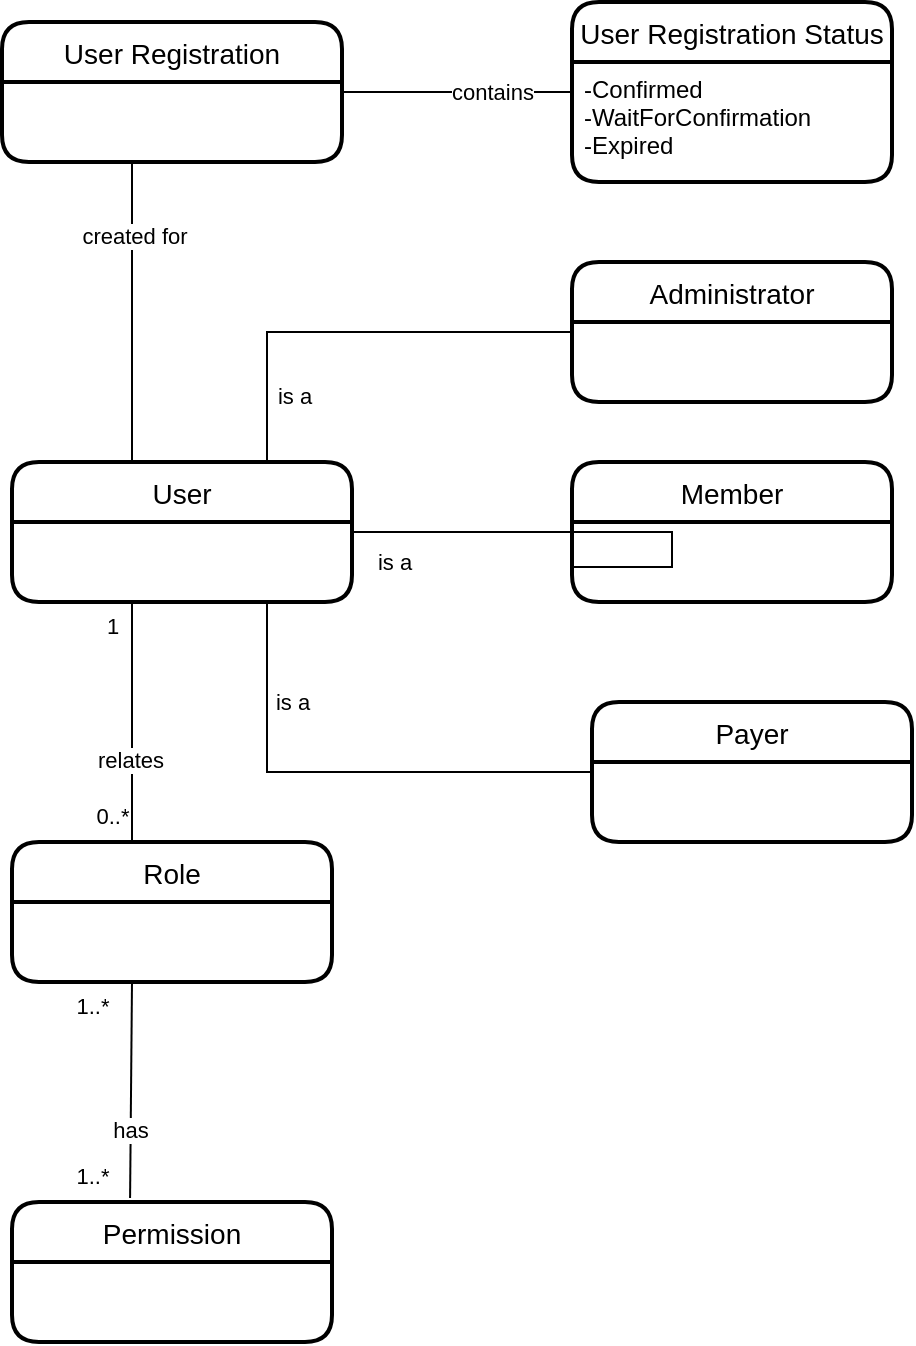 <mxfile version="13.9.8" type="github">
  <diagram id="XdgkQSht_issO96r3R7Y" name="Page-1">
    <mxGraphModel dx="1426" dy="794" grid="1" gridSize="10" guides="1" tooltips="1" connect="1" arrows="1" fold="1" page="1" pageScale="1" pageWidth="1169" pageHeight="1654" math="0" shadow="0">
      <root>
        <mxCell id="0" />
        <mxCell id="1" parent="0" />
        <mxCell id="KnOsRlaBw3bWj0cwvnL0-1" value="User" style="swimlane;childLayout=stackLayout;horizontal=1;startSize=30;horizontalStack=0;rounded=1;fontSize=14;fontStyle=0;strokeWidth=2;resizeParent=0;resizeLast=1;shadow=0;dashed=0;align=center;" vertex="1" parent="1">
          <mxGeometry x="110" y="260" width="170" height="70" as="geometry">
            <mxRectangle x="160" y="130" width="60" height="30" as="alternateBounds" />
          </mxGeometry>
        </mxCell>
        <mxCell id="KnOsRlaBw3bWj0cwvnL0-3" value="Role" style="swimlane;childLayout=stackLayout;horizontal=1;startSize=30;horizontalStack=0;rounded=1;fontSize=14;fontStyle=0;strokeWidth=2;resizeParent=0;resizeLast=1;shadow=0;dashed=0;align=center;" vertex="1" parent="1">
          <mxGeometry x="110" y="450" width="160" height="70" as="geometry">
            <mxRectangle x="160" y="130" width="60" height="30" as="alternateBounds" />
          </mxGeometry>
        </mxCell>
        <mxCell id="KnOsRlaBw3bWj0cwvnL0-4" value="Permission" style="swimlane;childLayout=stackLayout;horizontal=1;startSize=30;horizontalStack=0;rounded=1;fontSize=14;fontStyle=0;strokeWidth=2;resizeParent=0;resizeLast=1;shadow=0;dashed=0;align=center;" vertex="1" parent="1">
          <mxGeometry x="110" y="630" width="160" height="70" as="geometry">
            <mxRectangle x="160" y="130" width="60" height="30" as="alternateBounds" />
          </mxGeometry>
        </mxCell>
        <mxCell id="KnOsRlaBw3bWj0cwvnL0-5" value="Administrator" style="swimlane;childLayout=stackLayout;horizontal=1;startSize=30;horizontalStack=0;rounded=1;fontSize=14;fontStyle=0;strokeWidth=2;resizeParent=0;resizeLast=1;shadow=0;dashed=0;align=center;" vertex="1" parent="1">
          <mxGeometry x="390" y="160" width="160" height="70" as="geometry">
            <mxRectangle x="160" y="130" width="60" height="30" as="alternateBounds" />
          </mxGeometry>
        </mxCell>
        <mxCell id="KnOsRlaBw3bWj0cwvnL0-6" value="Member" style="swimlane;childLayout=stackLayout;horizontal=1;startSize=30;horizontalStack=0;rounded=1;fontSize=14;fontStyle=0;strokeWidth=2;resizeParent=0;resizeLast=1;shadow=0;dashed=0;align=center;" vertex="1" parent="1">
          <mxGeometry x="390" y="260" width="160" height="70" as="geometry">
            <mxRectangle x="160" y="130" width="60" height="30" as="alternateBounds" />
          </mxGeometry>
        </mxCell>
        <mxCell id="KnOsRlaBw3bWj0cwvnL0-7" value="Payer" style="swimlane;childLayout=stackLayout;horizontal=1;startSize=30;horizontalStack=0;rounded=1;fontSize=14;fontStyle=0;strokeWidth=2;resizeParent=0;resizeLast=1;shadow=0;dashed=0;align=center;" vertex="1" parent="1">
          <mxGeometry x="400" y="380" width="160" height="70" as="geometry">
            <mxRectangle x="160" y="130" width="60" height="30" as="alternateBounds" />
          </mxGeometry>
        </mxCell>
        <mxCell id="KnOsRlaBw3bWj0cwvnL0-11" value="is a" style="endArrow=none;html=1;rounded=0;exitX=0.75;exitY=0;exitDx=0;exitDy=0;entryX=0;entryY=0.5;entryDx=0;entryDy=0;edgeStyle=orthogonalEdgeStyle;" edge="1" parent="1" source="KnOsRlaBw3bWj0cwvnL0-1" target="KnOsRlaBw3bWj0cwvnL0-5">
          <mxGeometry x="-0.695" y="-12" relative="1" as="geometry">
            <mxPoint x="250" y="370" as="sourcePoint" />
            <mxPoint x="410" y="370" as="targetPoint" />
            <mxPoint x="1" as="offset" />
          </mxGeometry>
        </mxCell>
        <mxCell id="KnOsRlaBw3bWj0cwvnL0-13" value="" style="endArrow=none;html=1;rounded=0;entryX=0;entryY=0.75;entryDx=0;entryDy=0;exitX=1;exitY=0.5;exitDx=0;exitDy=0;edgeStyle=orthogonalEdgeStyle;" edge="1" parent="1" source="KnOsRlaBw3bWj0cwvnL0-1" target="KnOsRlaBw3bWj0cwvnL0-6">
          <mxGeometry relative="1" as="geometry">
            <mxPoint x="290" y="390" as="sourcePoint" />
            <mxPoint x="450" y="390" as="targetPoint" />
            <Array as="points">
              <mxPoint x="440" y="295" />
            </Array>
          </mxGeometry>
        </mxCell>
        <mxCell id="KnOsRlaBw3bWj0cwvnL0-17" value="is a" style="edgeLabel;html=1;align=center;verticalAlign=middle;resizable=0;points=[];" vertex="1" connectable="0" parent="KnOsRlaBw3bWj0cwvnL0-13">
          <mxGeometry x="-0.53" y="1" relative="1" as="geometry">
            <mxPoint x="-33" y="16" as="offset" />
          </mxGeometry>
        </mxCell>
        <mxCell id="KnOsRlaBw3bWj0cwvnL0-15" value="" style="endArrow=none;html=1;rounded=0;exitX=0.75;exitY=1;exitDx=0;exitDy=0;edgeStyle=orthogonalEdgeStyle;entryX=0;entryY=0.5;entryDx=0;entryDy=0;" edge="1" parent="1" source="KnOsRlaBw3bWj0cwvnL0-1" target="KnOsRlaBw3bWj0cwvnL0-7">
          <mxGeometry relative="1" as="geometry">
            <mxPoint x="290" y="322.5" as="sourcePoint" />
            <mxPoint x="460" y="440" as="targetPoint" />
          </mxGeometry>
        </mxCell>
        <mxCell id="KnOsRlaBw3bWj0cwvnL0-18" value="is a" style="edgeLabel;html=1;align=center;verticalAlign=middle;resizable=0;points=[];" vertex="1" connectable="0" parent="KnOsRlaBw3bWj0cwvnL0-15">
          <mxGeometry x="-0.155" y="1" relative="1" as="geometry">
            <mxPoint x="-7.5" y="-34" as="offset" />
          </mxGeometry>
        </mxCell>
        <mxCell id="KnOsRlaBw3bWj0cwvnL0-20" value="" style="endArrow=none;html=1;rounded=0;strokeColor=#000000;entryX=0.375;entryY=0.014;entryDx=0;entryDy=0;entryPerimeter=0;" edge="1" parent="1" target="KnOsRlaBw3bWj0cwvnL0-3">
          <mxGeometry relative="1" as="geometry">
            <mxPoint x="170" y="330" as="sourcePoint" />
            <mxPoint x="280" y="380" as="targetPoint" />
          </mxGeometry>
        </mxCell>
        <mxCell id="KnOsRlaBw3bWj0cwvnL0-21" value="1" style="edgeLabel;html=1;align=center;verticalAlign=middle;resizable=0;points=[];" vertex="1" connectable="0" parent="KnOsRlaBw3bWj0cwvnL0-20">
          <mxGeometry x="-0.802" y="1" relative="1" as="geometry">
            <mxPoint x="-11" as="offset" />
          </mxGeometry>
        </mxCell>
        <mxCell id="KnOsRlaBw3bWj0cwvnL0-22" value="0..*" style="edgeLabel;html=1;align=center;verticalAlign=middle;resizable=0;points=[];" vertex="1" connectable="0" parent="KnOsRlaBw3bWj0cwvnL0-20">
          <mxGeometry x="0.769" y="2" relative="1" as="geometry">
            <mxPoint x="-12" as="offset" />
          </mxGeometry>
        </mxCell>
        <mxCell id="KnOsRlaBw3bWj0cwvnL0-27" value="relates" style="edgeLabel;html=1;align=center;verticalAlign=middle;resizable=0;points=[];" vertex="1" connectable="0" parent="KnOsRlaBw3bWj0cwvnL0-20">
          <mxGeometry x="0.306" y="-1" relative="1" as="geometry">
            <mxPoint as="offset" />
          </mxGeometry>
        </mxCell>
        <mxCell id="KnOsRlaBw3bWj0cwvnL0-23" value="" style="endArrow=none;html=1;rounded=0;strokeColor=#000000;entryX=0.369;entryY=-0.029;entryDx=0;entryDy=0;entryPerimeter=0;" edge="1" parent="1" target="KnOsRlaBw3bWj0cwvnL0-4">
          <mxGeometry relative="1" as="geometry">
            <mxPoint x="170" y="520" as="sourcePoint" />
            <mxPoint x="170" y="620" as="targetPoint" />
          </mxGeometry>
        </mxCell>
        <mxCell id="KnOsRlaBw3bWj0cwvnL0-24" value="1..*" style="edgeLabel;html=1;align=center;verticalAlign=middle;resizable=0;points=[];" vertex="1" connectable="0" parent="KnOsRlaBw3bWj0cwvnL0-23">
          <mxGeometry x="0.797" y="1" relative="1" as="geometry">
            <mxPoint x="-20.14" as="offset" />
          </mxGeometry>
        </mxCell>
        <mxCell id="KnOsRlaBw3bWj0cwvnL0-25" value="1..*" style="edgeLabel;html=1;align=center;verticalAlign=middle;resizable=0;points=[];" vertex="1" connectable="0" parent="KnOsRlaBw3bWj0cwvnL0-23">
          <mxGeometry x="-0.778" y="-1" relative="1" as="geometry">
            <mxPoint x="-18.89" as="offset" />
          </mxGeometry>
        </mxCell>
        <mxCell id="KnOsRlaBw3bWj0cwvnL0-26" value="has" style="edgeLabel;html=1;align=center;verticalAlign=middle;resizable=0;points=[];" vertex="1" connectable="0" parent="KnOsRlaBw3bWj0cwvnL0-23">
          <mxGeometry x="0.371" y="-1" relative="1" as="geometry">
            <mxPoint as="offset" />
          </mxGeometry>
        </mxCell>
        <mxCell id="KnOsRlaBw3bWj0cwvnL0-28" value="User Registration" style="swimlane;childLayout=stackLayout;horizontal=1;startSize=30;horizontalStack=0;rounded=1;fontSize=14;fontStyle=0;strokeWidth=2;resizeParent=0;resizeLast=1;shadow=0;dashed=0;align=center;" vertex="1" parent="1">
          <mxGeometry x="105" y="40" width="170" height="70" as="geometry">
            <mxRectangle x="160" y="130" width="60" height="30" as="alternateBounds" />
          </mxGeometry>
        </mxCell>
        <mxCell id="KnOsRlaBw3bWj0cwvnL0-29" value="" style="endArrow=none;html=1;rounded=0;strokeColor=#000000;edgeStyle=orthogonalEdgeStyle;entryX=0.176;entryY=0;entryDx=0;entryDy=0;entryPerimeter=0;" edge="1" parent="1" source="KnOsRlaBw3bWj0cwvnL0-28" target="KnOsRlaBw3bWj0cwvnL0-1">
          <mxGeometry relative="1" as="geometry">
            <mxPoint x="170" y="140" as="sourcePoint" />
            <mxPoint x="162" y="260" as="targetPoint" />
            <Array as="points">
              <mxPoint x="170" y="260" />
            </Array>
          </mxGeometry>
        </mxCell>
        <mxCell id="KnOsRlaBw3bWj0cwvnL0-30" value="created for" style="edgeLabel;html=1;align=center;verticalAlign=middle;resizable=0;points=[];" vertex="1" connectable="0" parent="KnOsRlaBw3bWj0cwvnL0-29">
          <mxGeometry x="-0.587" y="1" relative="1" as="geometry">
            <mxPoint as="offset" />
          </mxGeometry>
        </mxCell>
        <mxCell id="KnOsRlaBw3bWj0cwvnL0-33" value="User Registration Status" style="swimlane;childLayout=stackLayout;horizontal=1;startSize=30;horizontalStack=0;rounded=1;fontSize=14;fontStyle=0;strokeWidth=2;resizeParent=0;resizeLast=1;shadow=0;dashed=0;align=center;" vertex="1" parent="1">
          <mxGeometry x="390" y="30" width="160" height="90" as="geometry" />
        </mxCell>
        <mxCell id="KnOsRlaBw3bWj0cwvnL0-34" value="-Confirmed&#xa;-WaitForConfirmation&#xa;-Expired" style="align=left;strokeColor=none;fillColor=none;spacingLeft=4;fontSize=12;verticalAlign=top;resizable=0;rotatable=0;part=1;" vertex="1" parent="KnOsRlaBw3bWj0cwvnL0-33">
          <mxGeometry y="30" width="160" height="60" as="geometry" />
        </mxCell>
        <mxCell id="KnOsRlaBw3bWj0cwvnL0-36" value="" style="endArrow=none;html=1;rounded=0;strokeColor=#000000;exitX=1;exitY=0.5;exitDx=0;exitDy=0;entryX=0;entryY=0.25;entryDx=0;entryDy=0;" edge="1" parent="1" source="KnOsRlaBw3bWj0cwvnL0-28" target="KnOsRlaBw3bWj0cwvnL0-34">
          <mxGeometry relative="1" as="geometry">
            <mxPoint x="260" y="140" as="sourcePoint" />
            <mxPoint x="420" y="140" as="targetPoint" />
          </mxGeometry>
        </mxCell>
        <mxCell id="KnOsRlaBw3bWj0cwvnL0-37" value="contains" style="edgeLabel;html=1;align=center;verticalAlign=middle;resizable=0;points=[];" vertex="1" connectable="0" parent="KnOsRlaBw3bWj0cwvnL0-36">
          <mxGeometry x="-0.043" y="1" relative="1" as="geometry">
            <mxPoint x="20" y="1" as="offset" />
          </mxGeometry>
        </mxCell>
      </root>
    </mxGraphModel>
  </diagram>
</mxfile>
